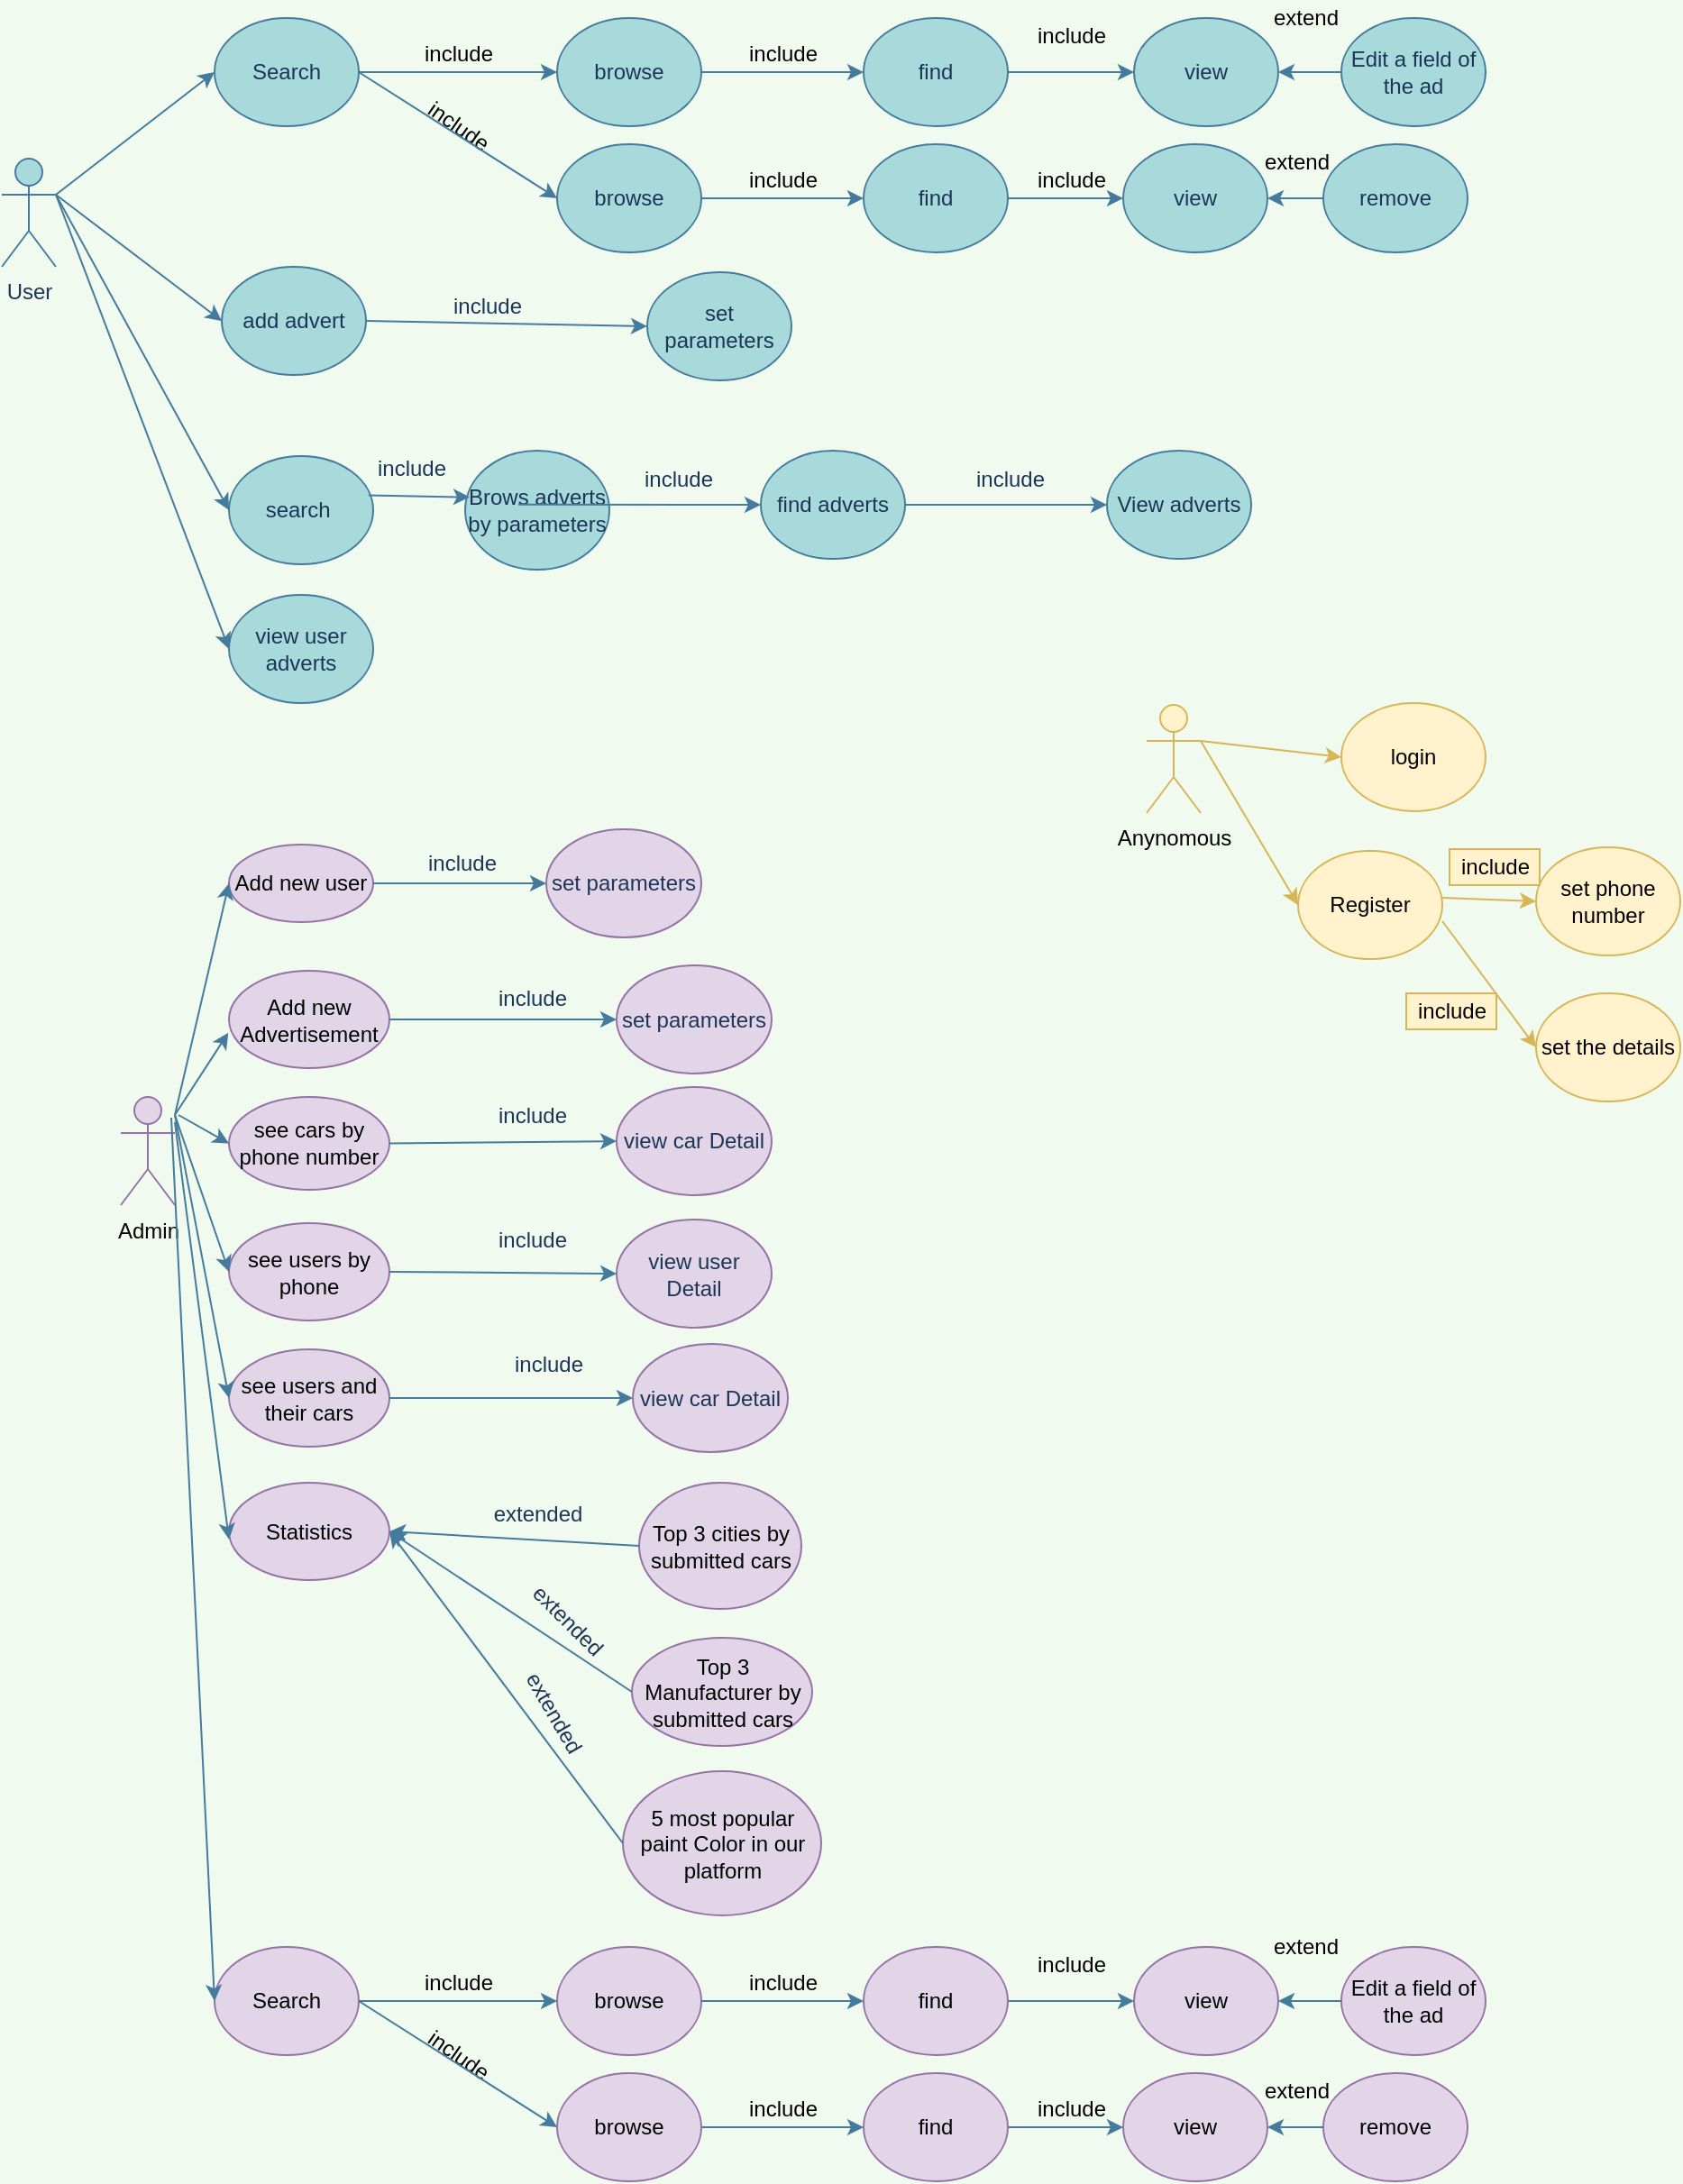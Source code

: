 <mxfile version="14.8.2" type="github">
  <diagram id="tswVuwicUbU1k4SYGEqR" name="Page-1">
    <mxGraphModel dx="1221" dy="522" grid="1" gridSize="10" guides="1" tooltips="1" connect="1" arrows="1" fold="1" page="1" pageScale="1" pageWidth="850" pageHeight="1100" background="#F1FAEE" math="0" shadow="0">
      <root>
        <mxCell id="0" />
        <mxCell id="1" parent="0" />
        <mxCell id="bs741uLaWHL2bu_HKlmw-3" value="User" style="shape=umlActor;verticalLabelPosition=bottom;verticalAlign=top;html=1;outlineConnect=0;fillColor=#A8DADC;strokeColor=#457B9D;fontColor=#1D3557;" parent="1" vertex="1">
          <mxGeometry x="102" y="88" width="30" height="60" as="geometry" />
        </mxCell>
        <mxCell id="bs741uLaWHL2bu_HKlmw-4" value="Admin" style="shape=umlActor;verticalLabelPosition=bottom;verticalAlign=top;html=1;outlineConnect=0;fillColor=#e1d5e7;strokeColor=#9673a6;" parent="1" vertex="1">
          <mxGeometry x="168" y="608.5" width="30" height="60" as="geometry" />
        </mxCell>
        <mxCell id="bs741uLaWHL2bu_HKlmw-12" value="Add new user" style="ellipse;whiteSpace=wrap;html=1;fillColor=#e1d5e7;strokeColor=#9673a6;" parent="1" vertex="1">
          <mxGeometry x="228" y="468.5" width="80" height="43" as="geometry" />
        </mxCell>
        <mxCell id="bs741uLaWHL2bu_HKlmw-13" value="Add new Advertisement" style="ellipse;whiteSpace=wrap;html=1;fillColor=#e1d5e7;strokeColor=#9673a6;" parent="1" vertex="1">
          <mxGeometry x="228" y="538.5" width="89" height="54" as="geometry" />
        </mxCell>
        <mxCell id="bs741uLaWHL2bu_HKlmw-14" value="see cars by phone number" style="ellipse;whiteSpace=wrap;html=1;fillColor=#e1d5e7;strokeColor=#9673a6;" parent="1" vertex="1">
          <mxGeometry x="228" y="608.5" width="89" height="51.5" as="geometry" />
        </mxCell>
        <mxCell id="bs741uLaWHL2bu_HKlmw-15" value="see users by phone" style="ellipse;whiteSpace=wrap;html=1;fillColor=#e1d5e7;strokeColor=#9673a6;" parent="1" vertex="1">
          <mxGeometry x="228" y="678.5" width="89" height="54" as="geometry" />
        </mxCell>
        <mxCell id="bs741uLaWHL2bu_HKlmw-16" value="see users and their cars" style="ellipse;whiteSpace=wrap;html=1;fillColor=#e1d5e7;strokeColor=#9673a6;" parent="1" vertex="1">
          <mxGeometry x="228" y="748.5" width="89" height="54" as="geometry" />
        </mxCell>
        <mxCell id="bs741uLaWHL2bu_HKlmw-18" value="Register" style="ellipse;whiteSpace=wrap;html=1;fillColor=#fff2cc;strokeColor=#d6b656;" parent="1" vertex="1">
          <mxGeometry x="821" y="472" width="80" height="60" as="geometry" />
        </mxCell>
        <mxCell id="bs741uLaWHL2bu_HKlmw-20" value="add advert" style="ellipse;whiteSpace=wrap;html=1;fillColor=#A8DADC;strokeColor=#457B9D;fontColor=#1D3557;" parent="1" vertex="1">
          <mxGeometry x="224" y="148" width="80" height="60" as="geometry" />
        </mxCell>
        <mxCell id="bs741uLaWHL2bu_HKlmw-21" value="search&amp;nbsp;" style="ellipse;whiteSpace=wrap;html=1;fillColor=#A8DADC;strokeColor=#457B9D;fontColor=#1D3557;" parent="1" vertex="1">
          <mxGeometry x="228" y="253" width="80" height="60" as="geometry" />
        </mxCell>
        <mxCell id="bs741uLaWHL2bu_HKlmw-25" value="" style="endArrow=classic;html=1;entryX=0;entryY=0.5;entryDx=0;entryDy=0;exitX=1;exitY=0.333;exitDx=0;exitDy=0;labelBackgroundColor=#F1FAEE;strokeColor=#457B9D;fontColor=#1D3557;exitPerimeter=0;" parent="1" source="bs741uLaWHL2bu_HKlmw-3" target="Sk61M5sw2czVdU3ApHa5-73" edge="1">
          <mxGeometry width="50" height="50" relative="1" as="geometry">
            <mxPoint x="186" y="110" as="sourcePoint" />
            <mxPoint x="215" y="50" as="targetPoint" />
          </mxGeometry>
        </mxCell>
        <mxCell id="bs741uLaWHL2bu_HKlmw-29" value="" style="endArrow=classic;html=1;entryX=0;entryY=0.5;entryDx=0;entryDy=0;exitX=1;exitY=0.333;exitDx=0;exitDy=0;labelBackgroundColor=#F1FAEE;strokeColor=#457B9D;fontColor=#1D3557;exitPerimeter=0;" parent="1" source="bs741uLaWHL2bu_HKlmw-3" target="bs741uLaWHL2bu_HKlmw-20" edge="1">
          <mxGeometry width="50" height="50" relative="1" as="geometry">
            <mxPoint x="186" y="110" as="sourcePoint" />
            <mxPoint x="286.72" y="80" as="targetPoint" />
          </mxGeometry>
        </mxCell>
        <mxCell id="bs741uLaWHL2bu_HKlmw-30" value="" style="endArrow=classic;html=1;exitX=1;exitY=0.333;exitDx=0;exitDy=0;entryX=0;entryY=0.5;entryDx=0;entryDy=0;labelBackgroundColor=#F1FAEE;strokeColor=#457B9D;fontColor=#1D3557;exitPerimeter=0;" parent="1" source="bs741uLaWHL2bu_HKlmw-3" target="bs741uLaWHL2bu_HKlmw-21" edge="1">
          <mxGeometry width="50" height="50" relative="1" as="geometry">
            <mxPoint x="186" y="110" as="sourcePoint" />
            <mxPoint x="251.0" y="170.5" as="targetPoint" />
          </mxGeometry>
        </mxCell>
        <mxCell id="bs741uLaWHL2bu_HKlmw-36" value="" style="endArrow=classic;html=1;labelBackgroundColor=#F1FAEE;strokeColor=#d6b656;fontColor=#1D3557;entryX=0;entryY=0.5;entryDx=0;entryDy=0;exitX=1;exitY=0.333;exitDx=0;exitDy=0;exitPerimeter=0;fillColor=#fff2cc;" parent="1" target="DUVo78RTMQmbti6cE1o_-12" edge="1" source="DUVo78RTMQmbti6cE1o_-9">
          <mxGeometry width="50" height="50" relative="1" as="geometry">
            <mxPoint x="785" y="420" as="sourcePoint" />
            <mxPoint x="825" y="422" as="targetPoint" />
          </mxGeometry>
        </mxCell>
        <mxCell id="bs741uLaWHL2bu_HKlmw-37" value="view" style="ellipse;whiteSpace=wrap;html=1;fillColor=#A8DADC;strokeColor=#457B9D;fontColor=#1D3557;" parent="1" vertex="1">
          <mxGeometry x="730" y="10" width="80" height="60" as="geometry" />
        </mxCell>
        <mxCell id="bs741uLaWHL2bu_HKlmw-39" value="" style="endArrow=classic;html=1;exitX=1;exitY=0.5;exitDx=0;exitDy=0;labelBackgroundColor=#F1FAEE;strokeColor=#457B9D;fontColor=#1D3557;entryX=0;entryY=0.5;entryDx=0;entryDy=0;" parent="1" source="Sk61M5sw2czVdU3ApHa5-71" target="bs741uLaWHL2bu_HKlmw-37" edge="1">
          <mxGeometry width="50" height="50" relative="1" as="geometry">
            <mxPoint x="380" y="45" as="sourcePoint" />
            <mxPoint x="540" y="40" as="targetPoint" />
          </mxGeometry>
        </mxCell>
        <mxCell id="bs741uLaWHL2bu_HKlmw-41" value="include" style="text;html=1;align=center;verticalAlign=middle;resizable=0;points=[];autosize=1;rotation=0;" parent="1" vertex="1">
          <mxGeometry x="670" y="10" width="50" height="20" as="geometry" />
        </mxCell>
        <mxCell id="bs741uLaWHL2bu_HKlmw-51" value="set parameters" style="ellipse;whiteSpace=wrap;html=1;fillColor=#A8DADC;strokeColor=#457B9D;fontColor=#1D3557;" parent="1" vertex="1">
          <mxGeometry x="460" y="151" width="80" height="60" as="geometry" />
        </mxCell>
        <mxCell id="bs741uLaWHL2bu_HKlmw-55" value="" style="endArrow=classic;html=1;entryX=0;entryY=0.5;entryDx=0;entryDy=0;exitX=1;exitY=0.5;exitDx=0;exitDy=0;labelBackgroundColor=#F1FAEE;strokeColor=#457B9D;fontColor=#1D3557;" parent="1" source="bs741uLaWHL2bu_HKlmw-20" target="bs741uLaWHL2bu_HKlmw-51" edge="1">
          <mxGeometry width="50" height="50" relative="1" as="geometry">
            <mxPoint x="389" y="180" as="sourcePoint" />
            <mxPoint x="488" y="248" as="targetPoint" />
          </mxGeometry>
        </mxCell>
        <mxCell id="bs741uLaWHL2bu_HKlmw-56" value="include" style="text;html=1;align=center;verticalAlign=middle;resizable=0;points=[];autosize=1;strokeColor=none;rotation=0;fontColor=#1D3557;" parent="1" vertex="1">
          <mxGeometry x="304" y="250" width="50" height="20" as="geometry" />
        </mxCell>
        <mxCell id="Sk61M5sw2czVdU3ApHa5-1" value="Brows adverts by parameters" style="ellipse;whiteSpace=wrap;html=1;fillColor=#A8DADC;strokeColor=#457B9D;fontColor=#1D3557;" parent="1" vertex="1">
          <mxGeometry x="359" y="250" width="80" height="66" as="geometry" />
        </mxCell>
        <mxCell id="Sk61M5sw2czVdU3ApHa5-3" value="find adverts" style="ellipse;whiteSpace=wrap;html=1;fillColor=#A8DADC;strokeColor=#457B9D;fontColor=#1D3557;" parent="1" vertex="1">
          <mxGeometry x="523" y="250" width="80" height="60" as="geometry" />
        </mxCell>
        <mxCell id="Sk61M5sw2czVdU3ApHa5-5" value="" style="endArrow=classic;html=1;exitX=1;exitY=0.5;exitDx=0;exitDy=0;labelBackgroundColor=#F1FAEE;strokeColor=#457B9D;fontColor=#1D3557;entryX=0;entryY=0.5;entryDx=0;entryDy=0;" parent="1" edge="1" target="Sk61M5sw2czVdU3ApHa5-3">
          <mxGeometry width="50" height="50" relative="1" as="geometry">
            <mxPoint x="388.5" y="279.86" as="sourcePoint" />
            <mxPoint x="428.5" y="280" as="targetPoint" />
          </mxGeometry>
        </mxCell>
        <mxCell id="Sk61M5sw2czVdU3ApHa5-6" value="include" style="text;html=1;align=center;verticalAlign=middle;resizable=0;points=[];autosize=1;strokeColor=none;rotation=0;fontColor=#1D3557;" parent="1" vertex="1">
          <mxGeometry x="452" y="256" width="50" height="20" as="geometry" />
        </mxCell>
        <mxCell id="Sk61M5sw2czVdU3ApHa5-7" value="include" style="text;html=1;align=center;verticalAlign=middle;resizable=0;points=[];autosize=1;strokeColor=none;rotation=0;fontColor=#1D3557;" parent="1" vertex="1">
          <mxGeometry x="346" y="160" width="50" height="20" as="geometry" />
        </mxCell>
        <mxCell id="Sk61M5sw2czVdU3ApHa5-8" value="" style="endArrow=classic;html=1;exitX=0.968;exitY=0.363;exitDx=0;exitDy=0;labelBackgroundColor=#F1FAEE;strokeColor=#457B9D;fontColor=#1D3557;entryX=0.031;entryY=0.391;entryDx=0;entryDy=0;entryPerimeter=0;exitPerimeter=0;" parent="1" target="Sk61M5sw2czVdU3ApHa5-1" edge="1" source="bs741uLaWHL2bu_HKlmw-21">
          <mxGeometry width="50" height="50" relative="1" as="geometry">
            <mxPoint x="259" y="300" as="sourcePoint" />
            <mxPoint x="330" y="304" as="targetPoint" />
          </mxGeometry>
        </mxCell>
        <mxCell id="Sk61M5sw2czVdU3ApHa5-9" value="View adverts" style="ellipse;whiteSpace=wrap;html=1;fillColor=#A8DADC;strokeColor=#457B9D;fontColor=#1D3557;" parent="1" vertex="1">
          <mxGeometry x="715" y="250" width="80" height="60" as="geometry" />
        </mxCell>
        <mxCell id="Sk61M5sw2czVdU3ApHa5-10" value="" style="endArrow=classic;html=1;exitX=1;exitY=0.5;exitDx=0;exitDy=0;labelBackgroundColor=#F1FAEE;strokeColor=#457B9D;fontColor=#1D3557;entryX=0;entryY=0.5;entryDx=0;entryDy=0;" parent="1" source="Sk61M5sw2czVdU3ApHa5-3" target="Sk61M5sw2czVdU3ApHa5-9" edge="1">
          <mxGeometry width="50" height="50" relative="1" as="geometry">
            <mxPoint x="448.5" y="325.76" as="sourcePoint" />
            <mxPoint x="468.5" y="356" as="targetPoint" />
          </mxGeometry>
        </mxCell>
        <mxCell id="Sk61M5sw2czVdU3ApHa5-12" value="set&amp;nbsp;phone number" style="ellipse;whiteSpace=wrap;html=1;fillColor=#fff2cc;strokeColor=#d6b656;" parent="1" vertex="1">
          <mxGeometry x="953" y="470" width="80" height="60" as="geometry" />
        </mxCell>
        <mxCell id="Sk61M5sw2czVdU3ApHa5-14" value="" style="endArrow=classic;html=1;labelBackgroundColor=#F1FAEE;strokeColor=#d6b656;fontColor=#1D3557;exitX=1;exitY=0.5;exitDx=0;exitDy=0;entryX=0;entryY=0.5;entryDx=0;entryDy=0;fillColor=#fff2cc;" parent="1" target="Sk61M5sw2czVdU3ApHa5-12" edge="1">
          <mxGeometry width="50" height="50" relative="1" as="geometry">
            <mxPoint x="901" y="498" as="sourcePoint" />
            <mxPoint x="953" y="507" as="targetPoint" />
          </mxGeometry>
        </mxCell>
        <mxCell id="Sk61M5sw2czVdU3ApHa5-15" value="include" style="text;html=1;align=center;verticalAlign=middle;resizable=0;points=[];autosize=1;strokeColor=#d6b656;rotation=0;fillColor=#fff2cc;" parent="1" vertex="1">
          <mxGeometry x="905" y="471" width="50" height="20" as="geometry" />
        </mxCell>
        <mxCell id="Sk61M5sw2czVdU3ApHa5-16" value="set the details" style="ellipse;whiteSpace=wrap;html=1;fillColor=#fff2cc;strokeColor=#d6b656;" parent="1" vertex="1">
          <mxGeometry x="953" y="551" width="80" height="60" as="geometry" />
        </mxCell>
        <mxCell id="Sk61M5sw2czVdU3ApHa5-20" value="include" style="text;html=1;align=center;verticalAlign=middle;resizable=0;points=[];autosize=1;strokeColor=#d6b656;rotation=0;fillColor=#fff2cc;" parent="1" vertex="1">
          <mxGeometry x="881" y="551" width="50" height="20" as="geometry" />
        </mxCell>
        <mxCell id="Sk61M5sw2czVdU3ApHa5-21" value="" style="endArrow=classic;html=1;entryX=0;entryY=0.5;entryDx=0;entryDy=0;labelBackgroundColor=#F1FAEE;strokeColor=#d6b656;fontColor=#1D3557;fillColor=#fff2cc;" parent="1" target="Sk61M5sw2czVdU3ApHa5-16" edge="1">
          <mxGeometry width="50" height="50" relative="1" as="geometry">
            <mxPoint x="901" y="511" as="sourcePoint" />
            <mxPoint x="920.553" y="679.91" as="targetPoint" />
          </mxGeometry>
        </mxCell>
        <mxCell id="Sk61M5sw2czVdU3ApHa5-38" value="" style="endArrow=classic;html=1;entryX=0;entryY=0.5;entryDx=0;entryDy=0;labelBackgroundColor=#F1FAEE;strokeColor=#457B9D;fontColor=#1D3557;" parent="1" target="bs741uLaWHL2bu_HKlmw-12" edge="1">
          <mxGeometry width="50" height="50" relative="1" as="geometry">
            <mxPoint x="198" y="618.5" as="sourcePoint" />
            <mxPoint x="250" y="688.5" as="targetPoint" />
          </mxGeometry>
        </mxCell>
        <mxCell id="Sk61M5sw2czVdU3ApHa5-39" value="" style="endArrow=classic;html=1;entryX=-0.004;entryY=0.636;entryDx=0;entryDy=0;labelBackgroundColor=#F1FAEE;strokeColor=#457B9D;fontColor=#1D3557;entryPerimeter=0;" parent="1" target="bs741uLaWHL2bu_HKlmw-13" edge="1">
          <mxGeometry width="50" height="50" relative="1" as="geometry">
            <mxPoint x="198" y="618.5" as="sourcePoint" />
            <mxPoint x="228" y="518.5" as="targetPoint" />
          </mxGeometry>
        </mxCell>
        <mxCell id="Sk61M5sw2czVdU3ApHa5-40" value="" style="endArrow=classic;html=1;entryX=0;entryY=0.5;entryDx=0;entryDy=0;labelBackgroundColor=#F1FAEE;strokeColor=#457B9D;fontColor=#1D3557;" parent="1" target="bs741uLaWHL2bu_HKlmw-14" edge="1">
          <mxGeometry width="50" height="50" relative="1" as="geometry">
            <mxPoint x="200" y="618.5" as="sourcePoint" />
            <mxPoint x="228.0" y="594.5" as="targetPoint" />
          </mxGeometry>
        </mxCell>
        <mxCell id="Sk61M5sw2czVdU3ApHa5-41" value="" style="endArrow=classic;html=1;entryX=0;entryY=0.5;entryDx=0;entryDy=0;labelBackgroundColor=#F1FAEE;strokeColor=#457B9D;fontColor=#1D3557;" parent="1" target="bs741uLaWHL2bu_HKlmw-15" edge="1">
          <mxGeometry width="50" height="50" relative="1" as="geometry">
            <mxPoint x="198" y="618.5" as="sourcePoint" />
            <mxPoint x="226" y="658.5" as="targetPoint" />
          </mxGeometry>
        </mxCell>
        <mxCell id="Sk61M5sw2czVdU3ApHa5-42" value="" style="endArrow=classic;html=1;entryX=0;entryY=0.5;entryDx=0;entryDy=0;labelBackgroundColor=#F1FAEE;strokeColor=#457B9D;fontColor=#1D3557;" parent="1" target="bs741uLaWHL2bu_HKlmw-16" edge="1">
          <mxGeometry width="50" height="50" relative="1" as="geometry">
            <mxPoint x="198" y="618.5" as="sourcePoint" />
            <mxPoint x="228" y="739.5" as="targetPoint" />
          </mxGeometry>
        </mxCell>
        <mxCell id="Sk61M5sw2czVdU3ApHa5-51" value="&lt;span style=&quot;color: rgb(29 , 53 , 87)&quot;&gt;set parameters&lt;/span&gt;" style="ellipse;whiteSpace=wrap;html=1;fillColor=#e1d5e7;strokeColor=#9673a6;" parent="1" vertex="1">
          <mxGeometry x="404" y="460" width="86" height="60" as="geometry" />
        </mxCell>
        <mxCell id="Sk61M5sw2czVdU3ApHa5-52" value="" style="endArrow=classic;html=1;labelBackgroundColor=#F1FAEE;strokeColor=#457B9D;fontColor=#1D3557;exitX=1;exitY=0.5;exitDx=0;exitDy=0;entryX=0;entryY=0.5;entryDx=0;entryDy=0;" parent="1" source="bs741uLaWHL2bu_HKlmw-12" target="Sk61M5sw2czVdU3ApHa5-51" edge="1">
          <mxGeometry width="50" height="50" relative="1" as="geometry">
            <mxPoint x="462" y="608.5" as="sourcePoint" />
            <mxPoint x="345" y="552.5" as="targetPoint" />
          </mxGeometry>
        </mxCell>
        <mxCell id="Sk61M5sw2czVdU3ApHa5-53" value="include" style="text;html=1;align=center;verticalAlign=middle;resizable=0;points=[];autosize=1;strokeColor=none;rotation=0;fontColor=#1D3557;" parent="1" vertex="1">
          <mxGeometry x="332" y="468.5" width="50" height="20" as="geometry" />
        </mxCell>
        <mxCell id="Sk61M5sw2czVdU3ApHa5-54" value="Statistics" style="ellipse;whiteSpace=wrap;html=1;fillColor=#e1d5e7;strokeColor=#9673a6;" parent="1" vertex="1">
          <mxGeometry x="228" y="822.5" width="89" height="54" as="geometry" />
        </mxCell>
        <mxCell id="Sk61M5sw2czVdU3ApHa5-55" value="" style="endArrow=classic;html=1;entryX=0;entryY=0.5;entryDx=0;entryDy=0;labelBackgroundColor=#F1FAEE;strokeColor=#457B9D;fontColor=#1D3557;" parent="1" edge="1">
          <mxGeometry width="50" height="50" relative="1" as="geometry">
            <mxPoint x="198" y="622.5" as="sourcePoint" />
            <mxPoint x="228.0" y="854" as="targetPoint" />
          </mxGeometry>
        </mxCell>
        <mxCell id="Sk61M5sw2czVdU3ApHa5-56" value="Top 3 cities by submitted cars" style="ellipse;whiteSpace=wrap;html=1;fillColor=#e1d5e7;strokeColor=#9673a6;" parent="1" vertex="1">
          <mxGeometry x="455.5" y="822.5" width="90" height="70" as="geometry" />
        </mxCell>
        <mxCell id="Sk61M5sw2czVdU3ApHa5-57" value="Top 3 Manufacturer by submitted cars" style="ellipse;whiteSpace=wrap;html=1;fillColor=#e1d5e7;strokeColor=#9673a6;" parent="1" vertex="1">
          <mxGeometry x="451.5" y="908.5" width="100" height="60" as="geometry" />
        </mxCell>
        <mxCell id="Sk61M5sw2czVdU3ApHa5-58" value="5 most popular paint Color in our platform" style="ellipse;whiteSpace=wrap;html=1;fillColor=#e1d5e7;strokeColor=#9673a6;" parent="1" vertex="1">
          <mxGeometry x="446.5" y="982.5" width="110" height="80" as="geometry" />
        </mxCell>
        <mxCell id="Sk61M5sw2czVdU3ApHa5-60" value="" style="endArrow=classic;html=1;fontColor=#1D3557;strokeColor=#457B9D;fillColor=#A8DADC;exitX=0;exitY=0.5;exitDx=0;exitDy=0;entryX=1;entryY=0.5;entryDx=0;entryDy=0;" parent="1" source="Sk61M5sw2czVdU3ApHa5-56" target="Sk61M5sw2czVdU3ApHa5-54" edge="1">
          <mxGeometry width="50" height="50" relative="1" as="geometry">
            <mxPoint x="369" y="762.5" as="sourcePoint" />
            <mxPoint x="419" y="712.5" as="targetPoint" />
          </mxGeometry>
        </mxCell>
        <mxCell id="Sk61M5sw2czVdU3ApHa5-61" value="" style="endArrow=classic;html=1;fontColor=#1D3557;strokeColor=#457B9D;fillColor=#A8DADC;exitX=0;exitY=0.5;exitDx=0;exitDy=0;entryX=1;entryY=0.5;entryDx=0;entryDy=0;" parent="1" source="Sk61M5sw2czVdU3ApHa5-57" target="Sk61M5sw2czVdU3ApHa5-54" edge="1">
          <mxGeometry width="50" height="50" relative="1" as="geometry">
            <mxPoint x="422" y="872.5" as="sourcePoint" />
            <mxPoint x="292.0" y="954.5" as="targetPoint" />
          </mxGeometry>
        </mxCell>
        <mxCell id="Sk61M5sw2czVdU3ApHa5-62" value="" style="endArrow=classic;html=1;fontColor=#1D3557;strokeColor=#457B9D;fillColor=#A8DADC;exitX=0;exitY=0.5;exitDx=0;exitDy=0;entryX=1;entryY=0.5;entryDx=0;entryDy=0;" parent="1" source="Sk61M5sw2czVdU3ApHa5-58" target="Sk61M5sw2czVdU3ApHa5-54" edge="1">
          <mxGeometry width="50" height="50" relative="1" as="geometry">
            <mxPoint x="417" y="942.5" as="sourcePoint" />
            <mxPoint x="291.0" y="943.5" as="targetPoint" />
          </mxGeometry>
        </mxCell>
        <mxCell id="Sk61M5sw2czVdU3ApHa5-63" value="extended" style="text;html=1;align=center;verticalAlign=middle;resizable=0;points=[];autosize=1;strokeColor=none;rotation=0;fontColor=#1D3557;" parent="1" vertex="1">
          <mxGeometry x="364" y="830" width="70" height="20" as="geometry" />
        </mxCell>
        <mxCell id="Sk61M5sw2czVdU3ApHa5-64" value="extended" style="text;html=1;align=center;verticalAlign=middle;resizable=0;points=[];autosize=1;strokeColor=none;rotation=45;fontColor=#1D3557;" parent="1" vertex="1">
          <mxGeometry x="381" y="888.5" width="70" height="20" as="geometry" />
        </mxCell>
        <mxCell id="Sk61M5sw2czVdU3ApHa5-65" value="extended" style="text;html=1;align=center;verticalAlign=middle;resizable=0;points=[];autosize=1;strokeColor=none;rotation=60;fontColor=#1D3557;" parent="1" vertex="1">
          <mxGeometry x="373" y="940" width="70" height="20" as="geometry" />
        </mxCell>
        <mxCell id="Sk61M5sw2czVdU3ApHa5-71" value="find" style="ellipse;whiteSpace=wrap;html=1;fillColor=#A8DADC;strokeColor=#457B9D;fontColor=#1D3557;" parent="1" vertex="1">
          <mxGeometry x="580" y="10" width="80" height="60" as="geometry" />
        </mxCell>
        <mxCell id="Sk61M5sw2czVdU3ApHa5-72" value="browse" style="ellipse;whiteSpace=wrap;html=1;fillColor=#A8DADC;strokeColor=#457B9D;fontColor=#1D3557;" parent="1" vertex="1">
          <mxGeometry x="410" y="10" width="80" height="60" as="geometry" />
        </mxCell>
        <mxCell id="Sk61M5sw2czVdU3ApHa5-73" value="Search" style="ellipse;whiteSpace=wrap;html=1;fillColor=#A8DADC;strokeColor=#457B9D;fontColor=#1D3557;" parent="1" vertex="1">
          <mxGeometry x="220" y="10" width="80" height="60" as="geometry" />
        </mxCell>
        <mxCell id="Sk61M5sw2czVdU3ApHa5-75" value="" style="endArrow=classic;html=1;entryX=0;entryY=0.5;entryDx=0;entryDy=0;labelBackgroundColor=#F1FAEE;strokeColor=#457B9D;fontColor=#1D3557;" parent="1" target="Sk61M5sw2czVdU3ApHa5-72" edge="1">
          <mxGeometry width="50" height="50" relative="1" as="geometry">
            <mxPoint x="300" y="40" as="sourcePoint" />
            <mxPoint x="345" y="-40" as="targetPoint" />
          </mxGeometry>
        </mxCell>
        <mxCell id="Sk61M5sw2czVdU3ApHa5-76" value="" style="endArrow=classic;html=1;exitX=1;exitY=0.5;exitDx=0;exitDy=0;labelBackgroundColor=#F1FAEE;strokeColor=#457B9D;fontColor=#1D3557;entryX=0;entryY=0.5;entryDx=0;entryDy=0;" parent="1" source="Sk61M5sw2czVdU3ApHa5-72" target="Sk61M5sw2czVdU3ApHa5-71" edge="1">
          <mxGeometry width="50" height="50" relative="1" as="geometry">
            <mxPoint x="566" y="49.17" as="sourcePoint" />
            <mxPoint x="496" y="49.17" as="targetPoint" />
          </mxGeometry>
        </mxCell>
        <mxCell id="Sk61M5sw2czVdU3ApHa5-77" value="include" style="text;html=1;align=center;verticalAlign=middle;resizable=0;points=[];autosize=1;rotation=0;" parent="1" vertex="1">
          <mxGeometry x="510" y="20" width="50" height="20" as="geometry" />
        </mxCell>
        <mxCell id="Sk61M5sw2czVdU3ApHa5-78" value="include" style="text;html=1;align=center;verticalAlign=middle;resizable=0;points=[];autosize=1;rotation=0;" parent="1" vertex="1">
          <mxGeometry x="330" y="20" width="50" height="20" as="geometry" />
        </mxCell>
        <mxCell id="Sk61M5sw2czVdU3ApHa5-79" value="include" style="text;html=1;align=center;verticalAlign=middle;resizable=0;points=[];autosize=1;rotation=35;" parent="1" vertex="1">
          <mxGeometry x="330" y="60" width="50" height="20" as="geometry" />
        </mxCell>
        <mxCell id="Sk61M5sw2czVdU3ApHa5-81" value="view" style="ellipse;whiteSpace=wrap;html=1;fillColor=#A8DADC;strokeColor=#457B9D;fontColor=#1D3557;" parent="1" vertex="1">
          <mxGeometry x="724" y="80" width="80" height="60" as="geometry" />
        </mxCell>
        <mxCell id="Sk61M5sw2czVdU3ApHa5-82" value="" style="endArrow=classic;html=1;labelBackgroundColor=#F1FAEE;strokeColor=#457B9D;fontColor=#1D3557;entryX=0;entryY=0.5;entryDx=0;entryDy=0;exitX=1;exitY=0.5;exitDx=0;exitDy=0;" parent="1" source="Sk61M5sw2czVdU3ApHa5-83" target="Sk61M5sw2czVdU3ApHa5-81" edge="1">
          <mxGeometry width="50" height="50" relative="1" as="geometry">
            <mxPoint x="690" y="160" as="sourcePoint" />
            <mxPoint x="452" y="110" as="targetPoint" />
          </mxGeometry>
        </mxCell>
        <mxCell id="Sk61M5sw2czVdU3ApHa5-83" value="find" style="ellipse;whiteSpace=wrap;html=1;fillColor=#A8DADC;strokeColor=#457B9D;fontColor=#1D3557;" parent="1" vertex="1">
          <mxGeometry x="580" y="80" width="80" height="60" as="geometry" />
        </mxCell>
        <mxCell id="Sk61M5sw2czVdU3ApHa5-84" value="" style="endArrow=classic;html=1;labelBackgroundColor=#F1FAEE;strokeColor=#457B9D;fontColor=#1D3557;entryX=0;entryY=0.5;entryDx=0;entryDy=0;exitX=1;exitY=0.5;exitDx=0;exitDy=0;" parent="1" source="Sk61M5sw2czVdU3ApHa5-85" target="Sk61M5sw2czVdU3ApHa5-83" edge="1">
          <mxGeometry width="50" height="50" relative="1" as="geometry">
            <mxPoint x="570" y="140" as="sourcePoint" />
            <mxPoint x="408" y="119.17" as="targetPoint" />
          </mxGeometry>
        </mxCell>
        <mxCell id="Sk61M5sw2czVdU3ApHa5-85" value="browse" style="ellipse;whiteSpace=wrap;html=1;fillColor=#A8DADC;strokeColor=#457B9D;fontColor=#1D3557;" parent="1" vertex="1">
          <mxGeometry x="410" y="80" width="80" height="60" as="geometry" />
        </mxCell>
        <mxCell id="Sk61M5sw2czVdU3ApHa5-86" value="" style="endArrow=classic;html=1;labelBackgroundColor=#F1FAEE;strokeColor=#457B9D;fontColor=#1D3557;entryX=0;entryY=0.5;entryDx=0;entryDy=0;exitX=1;exitY=0.5;exitDx=0;exitDy=0;" parent="1" source="Sk61M5sw2czVdU3ApHa5-73" target="Sk61M5sw2czVdU3ApHa5-85" edge="1">
          <mxGeometry width="50" height="50" relative="1" as="geometry">
            <mxPoint x="280" y="90" as="sourcePoint" />
            <mxPoint x="275" y="100" as="targetPoint" />
          </mxGeometry>
        </mxCell>
        <mxCell id="Sk61M5sw2czVdU3ApHa5-87" value="include" style="text;html=1;align=center;verticalAlign=middle;resizable=0;points=[];autosize=1;rotation=0;" parent="1" vertex="1">
          <mxGeometry x="510" y="90" width="50" height="20" as="geometry" />
        </mxCell>
        <mxCell id="Sk61M5sw2czVdU3ApHa5-88" value="include" style="text;html=1;align=center;verticalAlign=middle;resizable=0;points=[];autosize=1;rotation=0;" parent="1" vertex="1">
          <mxGeometry x="670" y="90" width="50" height="20" as="geometry" />
        </mxCell>
        <mxCell id="DUVo78RTMQmbti6cE1o_-1" value="Edit a field of the ad" style="ellipse;whiteSpace=wrap;html=1;fillColor=#A8DADC;strokeColor=#457B9D;fontColor=#1D3557;" vertex="1" parent="1">
          <mxGeometry x="845" y="10" width="80" height="60" as="geometry" />
        </mxCell>
        <mxCell id="DUVo78RTMQmbti6cE1o_-3" value="" style="endArrow=classic;html=1;exitX=0;exitY=0.5;exitDx=0;exitDy=0;labelBackgroundColor=#F1FAEE;strokeColor=#457B9D;fontColor=#1D3557;entryX=1;entryY=0.5;entryDx=0;entryDy=0;" edge="1" parent="1" source="DUVo78RTMQmbti6cE1o_-1" target="bs741uLaWHL2bu_HKlmw-37">
          <mxGeometry width="50" height="50" relative="1" as="geometry">
            <mxPoint x="850" y="79.17" as="sourcePoint" />
            <mxPoint x="780" y="79.17" as="targetPoint" />
          </mxGeometry>
        </mxCell>
        <mxCell id="DUVo78RTMQmbti6cE1o_-4" value="extend" style="text;html=1;align=center;verticalAlign=middle;resizable=0;points=[];autosize=1;rotation=0;" vertex="1" parent="1">
          <mxGeometry x="800" width="50" height="20" as="geometry" />
        </mxCell>
        <mxCell id="DUVo78RTMQmbti6cE1o_-5" value="remove" style="ellipse;whiteSpace=wrap;html=1;fillColor=#A8DADC;strokeColor=#457B9D;fontColor=#1D3557;" vertex="1" parent="1">
          <mxGeometry x="835" y="80" width="80" height="60" as="geometry" />
        </mxCell>
        <mxCell id="DUVo78RTMQmbti6cE1o_-6" value="" style="endArrow=classic;html=1;exitX=0;exitY=0.5;exitDx=0;exitDy=0;labelBackgroundColor=#F1FAEE;strokeColor=#457B9D;fontColor=#1D3557;entryX=1;entryY=0.5;entryDx=0;entryDy=0;" edge="1" parent="1" source="DUVo78RTMQmbti6cE1o_-5" target="Sk61M5sw2czVdU3ApHa5-81">
          <mxGeometry width="50" height="50" relative="1" as="geometry">
            <mxPoint x="835" y="137.58" as="sourcePoint" />
            <mxPoint x="800" y="137.58" as="targetPoint" />
          </mxGeometry>
        </mxCell>
        <mxCell id="DUVo78RTMQmbti6cE1o_-7" value="extend" style="text;html=1;align=center;verticalAlign=middle;resizable=0;points=[];autosize=1;rotation=0;" vertex="1" parent="1">
          <mxGeometry x="795" y="80" width="50" height="20" as="geometry" />
        </mxCell>
        <mxCell id="DUVo78RTMQmbti6cE1o_-8" value="include" style="text;html=1;align=center;verticalAlign=middle;resizable=0;points=[];autosize=1;strokeColor=none;rotation=0;fontColor=#1D3557;" vertex="1" parent="1">
          <mxGeometry x="636" y="256" width="50" height="20" as="geometry" />
        </mxCell>
        <mxCell id="DUVo78RTMQmbti6cE1o_-9" value="Anynomous" style="shape=umlActor;verticalLabelPosition=bottom;verticalAlign=top;html=1;outlineConnect=0;fillColor=#fff2cc;strokeColor=#d6b656;" vertex="1" parent="1">
          <mxGeometry x="737" y="391" width="30" height="60" as="geometry" />
        </mxCell>
        <mxCell id="DUVo78RTMQmbti6cE1o_-12" value="login" style="ellipse;whiteSpace=wrap;html=1;fillColor=#fff2cc;strokeColor=#d6b656;" vertex="1" parent="1">
          <mxGeometry x="845" y="390" width="80" height="60" as="geometry" />
        </mxCell>
        <mxCell id="DUVo78RTMQmbti6cE1o_-13" value="" style="endArrow=classic;html=1;labelBackgroundColor=#F1FAEE;strokeColor=#d6b656;fontColor=#1D3557;entryX=0;entryY=0.5;entryDx=0;entryDy=0;exitX=1;exitY=0.333;exitDx=0;exitDy=0;exitPerimeter=0;fillColor=#fff2cc;" edge="1" parent="1" source="DUVo78RTMQmbti6cE1o_-9" target="bs741uLaWHL2bu_HKlmw-18">
          <mxGeometry width="50" height="50" relative="1" as="geometry">
            <mxPoint x="815.5" y="460" as="sourcePoint" />
            <mxPoint x="855" y="430" as="targetPoint" />
          </mxGeometry>
        </mxCell>
        <mxCell id="DUVo78RTMQmbti6cE1o_-14" value="view user adverts" style="ellipse;whiteSpace=wrap;html=1;fillColor=#A8DADC;strokeColor=#457B9D;fontColor=#1D3557;" vertex="1" parent="1">
          <mxGeometry x="228" y="330" width="80" height="60" as="geometry" />
        </mxCell>
        <mxCell id="DUVo78RTMQmbti6cE1o_-15" value="" style="endArrow=classic;html=1;exitX=1;exitY=0.333;exitDx=0;exitDy=0;entryX=0;entryY=0.5;entryDx=0;entryDy=0;labelBackgroundColor=#F1FAEE;strokeColor=#457B9D;fontColor=#1D3557;exitPerimeter=0;" edge="1" parent="1" source="bs741uLaWHL2bu_HKlmw-3" target="DUVo78RTMQmbti6cE1o_-14">
          <mxGeometry width="50" height="50" relative="1" as="geometry">
            <mxPoint x="73.5" y="205" as="sourcePoint" />
            <mxPoint x="160.5" y="353" as="targetPoint" />
          </mxGeometry>
        </mxCell>
        <mxCell id="DUVo78RTMQmbti6cE1o_-17" value="&lt;span style=&quot;color: rgb(29 , 53 , 87)&quot;&gt;set parameters&lt;/span&gt;" style="ellipse;whiteSpace=wrap;html=1;fillColor=#e1d5e7;strokeColor=#9673a6;" vertex="1" parent="1">
          <mxGeometry x="443" y="535.5" width="86" height="60" as="geometry" />
        </mxCell>
        <mxCell id="DUVo78RTMQmbti6cE1o_-18" value="" style="endArrow=classic;html=1;labelBackgroundColor=#F1FAEE;strokeColor=#457B9D;fontColor=#1D3557;exitX=1;exitY=0.5;exitDx=0;exitDy=0;entryX=0;entryY=0.5;entryDx=0;entryDy=0;" edge="1" parent="1" target="DUVo78RTMQmbti6cE1o_-17" source="bs741uLaWHL2bu_HKlmw-13">
          <mxGeometry width="50" height="50" relative="1" as="geometry">
            <mxPoint x="347" y="565.5" as="sourcePoint" />
            <mxPoint x="384" y="628" as="targetPoint" />
          </mxGeometry>
        </mxCell>
        <mxCell id="DUVo78RTMQmbti6cE1o_-19" value="include" style="text;html=1;align=center;verticalAlign=middle;resizable=0;points=[];autosize=1;strokeColor=none;rotation=0;fontColor=#1D3557;" vertex="1" parent="1">
          <mxGeometry x="371" y="544" width="50" height="20" as="geometry" />
        </mxCell>
        <mxCell id="DUVo78RTMQmbti6cE1o_-20" value="&lt;span style=&quot;color: rgb(29 , 53 , 87)&quot;&gt;view car Detail&lt;/span&gt;" style="ellipse;whiteSpace=wrap;html=1;fillColor=#e1d5e7;strokeColor=#9673a6;" vertex="1" parent="1">
          <mxGeometry x="443" y="603" width="86" height="60" as="geometry" />
        </mxCell>
        <mxCell id="DUVo78RTMQmbti6cE1o_-21" value="include" style="text;html=1;align=center;verticalAlign=middle;resizable=0;points=[];autosize=1;strokeColor=none;rotation=0;fontColor=#1D3557;" vertex="1" parent="1">
          <mxGeometry x="371" y="608.5" width="50" height="20" as="geometry" />
        </mxCell>
        <mxCell id="DUVo78RTMQmbti6cE1o_-22" value="" style="endArrow=classic;html=1;labelBackgroundColor=#F1FAEE;strokeColor=#457B9D;fontColor=#1D3557;exitX=1;exitY=0.5;exitDx=0;exitDy=0;entryX=0;entryY=0.5;entryDx=0;entryDy=0;" edge="1" parent="1" source="bs741uLaWHL2bu_HKlmw-14" target="DUVo78RTMQmbti6cE1o_-20">
          <mxGeometry width="50" height="50" relative="1" as="geometry">
            <mxPoint x="320.5" y="659" as="sourcePoint" />
            <mxPoint x="446.5" y="659" as="targetPoint" />
          </mxGeometry>
        </mxCell>
        <mxCell id="DUVo78RTMQmbti6cE1o_-23" value="&lt;span style=&quot;color: rgb(29 , 53 , 87)&quot;&gt;view user Detail&lt;/span&gt;" style="ellipse;whiteSpace=wrap;html=1;fillColor=#e1d5e7;strokeColor=#9673a6;" vertex="1" parent="1">
          <mxGeometry x="443" y="676.5" width="86" height="60" as="geometry" />
        </mxCell>
        <mxCell id="DUVo78RTMQmbti6cE1o_-24" value="include" style="text;html=1;align=center;verticalAlign=middle;resizable=0;points=[];autosize=1;strokeColor=none;rotation=0;fontColor=#1D3557;" vertex="1" parent="1">
          <mxGeometry x="371" y="678" width="50" height="20" as="geometry" />
        </mxCell>
        <mxCell id="DUVo78RTMQmbti6cE1o_-25" value="" style="endArrow=classic;html=1;labelBackgroundColor=#F1FAEE;strokeColor=#457B9D;fontColor=#1D3557;entryX=0;entryY=0.5;entryDx=0;entryDy=0;exitX=1;exitY=0.5;exitDx=0;exitDy=0;" edge="1" parent="1" target="DUVo78RTMQmbti6cE1o_-23" source="bs741uLaWHL2bu_HKlmw-15">
          <mxGeometry width="50" height="50" relative="1" as="geometry">
            <mxPoint x="346" y="730" as="sourcePoint" />
            <mxPoint x="446.5" y="728.5" as="targetPoint" />
          </mxGeometry>
        </mxCell>
        <mxCell id="DUVo78RTMQmbti6cE1o_-29" value="&lt;span style=&quot;color: rgb(29 , 53 , 87)&quot;&gt;view car Detail&lt;/span&gt;" style="ellipse;whiteSpace=wrap;html=1;fillColor=#e1d5e7;strokeColor=#9673a6;" vertex="1" parent="1">
          <mxGeometry x="452" y="745.5" width="86" height="60" as="geometry" />
        </mxCell>
        <mxCell id="DUVo78RTMQmbti6cE1o_-30" value="include" style="text;html=1;align=center;verticalAlign=middle;resizable=0;points=[];autosize=1;strokeColor=none;rotation=0;fontColor=#1D3557;" vertex="1" parent="1">
          <mxGeometry x="380" y="747" width="50" height="20" as="geometry" />
        </mxCell>
        <mxCell id="DUVo78RTMQmbti6cE1o_-31" value="" style="endArrow=classic;html=1;labelBackgroundColor=#F1FAEE;strokeColor=#457B9D;fontColor=#1D3557;entryX=0;entryY=0.5;entryDx=0;entryDy=0;exitX=1;exitY=0.5;exitDx=0;exitDy=0;" edge="1" parent="1" target="DUVo78RTMQmbti6cE1o_-29" source="bs741uLaWHL2bu_HKlmw-16">
          <mxGeometry width="50" height="50" relative="1" as="geometry">
            <mxPoint x="326" y="774.5" as="sourcePoint" />
            <mxPoint x="455.5" y="797.5" as="targetPoint" />
          </mxGeometry>
        </mxCell>
        <mxCell id="DUVo78RTMQmbti6cE1o_-35" value="view" style="ellipse;whiteSpace=wrap;html=1;fillColor=#e1d5e7;strokeColor=#9673a6;" vertex="1" parent="1">
          <mxGeometry x="730" y="1080" width="80" height="60" as="geometry" />
        </mxCell>
        <mxCell id="DUVo78RTMQmbti6cE1o_-36" value="" style="endArrow=classic;html=1;exitX=1;exitY=0.5;exitDx=0;exitDy=0;labelBackgroundColor=#F1FAEE;strokeColor=#457B9D;fontColor=#1D3557;entryX=0;entryY=0.5;entryDx=0;entryDy=0;" edge="1" parent="1" source="DUVo78RTMQmbti6cE1o_-38" target="DUVo78RTMQmbti6cE1o_-35">
          <mxGeometry width="50" height="50" relative="1" as="geometry">
            <mxPoint x="380" y="1115" as="sourcePoint" />
            <mxPoint x="540" y="1110" as="targetPoint" />
          </mxGeometry>
        </mxCell>
        <mxCell id="DUVo78RTMQmbti6cE1o_-37" value="include" style="text;html=1;align=center;verticalAlign=middle;resizable=0;points=[];autosize=1;rotation=0;" vertex="1" parent="1">
          <mxGeometry x="670" y="1080" width="50" height="20" as="geometry" />
        </mxCell>
        <mxCell id="DUVo78RTMQmbti6cE1o_-38" value="find" style="ellipse;whiteSpace=wrap;html=1;fillColor=#e1d5e7;strokeColor=#9673a6;" vertex="1" parent="1">
          <mxGeometry x="580" y="1080" width="80" height="60" as="geometry" />
        </mxCell>
        <mxCell id="DUVo78RTMQmbti6cE1o_-39" value="browse" style="ellipse;whiteSpace=wrap;html=1;fillColor=#e1d5e7;strokeColor=#9673a6;" vertex="1" parent="1">
          <mxGeometry x="410" y="1080" width="80" height="60" as="geometry" />
        </mxCell>
        <mxCell id="DUVo78RTMQmbti6cE1o_-40" value="Search" style="ellipse;whiteSpace=wrap;html=1;fillColor=#e1d5e7;strokeColor=#9673a6;" vertex="1" parent="1">
          <mxGeometry x="220" y="1080" width="80" height="60" as="geometry" />
        </mxCell>
        <mxCell id="DUVo78RTMQmbti6cE1o_-41" value="" style="endArrow=classic;html=1;entryX=0;entryY=0.5;entryDx=0;entryDy=0;labelBackgroundColor=#F1FAEE;strokeColor=#457B9D;fontColor=#1D3557;" edge="1" parent="1" target="DUVo78RTMQmbti6cE1o_-39">
          <mxGeometry width="50" height="50" relative="1" as="geometry">
            <mxPoint x="300" y="1110" as="sourcePoint" />
            <mxPoint x="345" y="1030" as="targetPoint" />
          </mxGeometry>
        </mxCell>
        <mxCell id="DUVo78RTMQmbti6cE1o_-42" value="" style="endArrow=classic;html=1;exitX=1;exitY=0.5;exitDx=0;exitDy=0;labelBackgroundColor=#F1FAEE;strokeColor=#457B9D;fontColor=#1D3557;entryX=0;entryY=0.5;entryDx=0;entryDy=0;" edge="1" parent="1" source="DUVo78RTMQmbti6cE1o_-39" target="DUVo78RTMQmbti6cE1o_-38">
          <mxGeometry width="50" height="50" relative="1" as="geometry">
            <mxPoint x="566" y="1119.17" as="sourcePoint" />
            <mxPoint x="496" y="1119.17" as="targetPoint" />
          </mxGeometry>
        </mxCell>
        <mxCell id="DUVo78RTMQmbti6cE1o_-43" value="include" style="text;html=1;align=center;verticalAlign=middle;resizable=0;points=[];autosize=1;rotation=0;" vertex="1" parent="1">
          <mxGeometry x="510" y="1090" width="50" height="20" as="geometry" />
        </mxCell>
        <mxCell id="DUVo78RTMQmbti6cE1o_-44" value="include" style="text;html=1;align=center;verticalAlign=middle;resizable=0;points=[];autosize=1;rotation=0;" vertex="1" parent="1">
          <mxGeometry x="330" y="1090" width="50" height="20" as="geometry" />
        </mxCell>
        <mxCell id="DUVo78RTMQmbti6cE1o_-45" value="include" style="text;html=1;align=center;verticalAlign=middle;resizable=0;points=[];autosize=1;rotation=35;" vertex="1" parent="1">
          <mxGeometry x="330" y="1130" width="50" height="20" as="geometry" />
        </mxCell>
        <mxCell id="DUVo78RTMQmbti6cE1o_-46" value="view" style="ellipse;whiteSpace=wrap;html=1;fillColor=#e1d5e7;strokeColor=#9673a6;" vertex="1" parent="1">
          <mxGeometry x="724" y="1150" width="80" height="60" as="geometry" />
        </mxCell>
        <mxCell id="DUVo78RTMQmbti6cE1o_-47" value="" style="endArrow=classic;html=1;labelBackgroundColor=#F1FAEE;strokeColor=#457B9D;fontColor=#1D3557;entryX=0;entryY=0.5;entryDx=0;entryDy=0;exitX=1;exitY=0.5;exitDx=0;exitDy=0;" edge="1" parent="1" source="DUVo78RTMQmbti6cE1o_-48" target="DUVo78RTMQmbti6cE1o_-46">
          <mxGeometry width="50" height="50" relative="1" as="geometry">
            <mxPoint x="690" y="1230" as="sourcePoint" />
            <mxPoint x="452" y="1180" as="targetPoint" />
          </mxGeometry>
        </mxCell>
        <mxCell id="DUVo78RTMQmbti6cE1o_-48" value="find" style="ellipse;whiteSpace=wrap;html=1;fillColor=#e1d5e7;strokeColor=#9673a6;" vertex="1" parent="1">
          <mxGeometry x="580" y="1150" width="80" height="60" as="geometry" />
        </mxCell>
        <mxCell id="DUVo78RTMQmbti6cE1o_-49" value="" style="endArrow=classic;html=1;labelBackgroundColor=#F1FAEE;strokeColor=#457B9D;fontColor=#1D3557;entryX=0;entryY=0.5;entryDx=0;entryDy=0;exitX=1;exitY=0.5;exitDx=0;exitDy=0;" edge="1" parent="1" source="DUVo78RTMQmbti6cE1o_-50" target="DUVo78RTMQmbti6cE1o_-48">
          <mxGeometry width="50" height="50" relative="1" as="geometry">
            <mxPoint x="570" y="1210" as="sourcePoint" />
            <mxPoint x="408" y="1189.17" as="targetPoint" />
          </mxGeometry>
        </mxCell>
        <mxCell id="DUVo78RTMQmbti6cE1o_-50" value="browse" style="ellipse;whiteSpace=wrap;html=1;fillColor=#e1d5e7;strokeColor=#9673a6;" vertex="1" parent="1">
          <mxGeometry x="410" y="1150" width="80" height="60" as="geometry" />
        </mxCell>
        <mxCell id="DUVo78RTMQmbti6cE1o_-51" value="" style="endArrow=classic;html=1;labelBackgroundColor=#F1FAEE;strokeColor=#457B9D;fontColor=#1D3557;entryX=0;entryY=0.5;entryDx=0;entryDy=0;exitX=1;exitY=0.5;exitDx=0;exitDy=0;" edge="1" parent="1" source="DUVo78RTMQmbti6cE1o_-40" target="DUVo78RTMQmbti6cE1o_-50">
          <mxGeometry width="50" height="50" relative="1" as="geometry">
            <mxPoint x="280" y="1160" as="sourcePoint" />
            <mxPoint x="275" y="1170" as="targetPoint" />
          </mxGeometry>
        </mxCell>
        <mxCell id="DUVo78RTMQmbti6cE1o_-52" value="include" style="text;html=1;align=center;verticalAlign=middle;resizable=0;points=[];autosize=1;rotation=0;" vertex="1" parent="1">
          <mxGeometry x="510" y="1160" width="50" height="20" as="geometry" />
        </mxCell>
        <mxCell id="DUVo78RTMQmbti6cE1o_-53" value="include" style="text;html=1;align=center;verticalAlign=middle;resizable=0;points=[];autosize=1;rotation=0;" vertex="1" parent="1">
          <mxGeometry x="670" y="1160" width="50" height="20" as="geometry" />
        </mxCell>
        <mxCell id="DUVo78RTMQmbti6cE1o_-54" value="Edit a field of the ad" style="ellipse;whiteSpace=wrap;html=1;fillColor=#e1d5e7;strokeColor=#9673a6;" vertex="1" parent="1">
          <mxGeometry x="845" y="1080" width="80" height="60" as="geometry" />
        </mxCell>
        <mxCell id="DUVo78RTMQmbti6cE1o_-55" value="" style="endArrow=classic;html=1;exitX=0;exitY=0.5;exitDx=0;exitDy=0;labelBackgroundColor=#F1FAEE;strokeColor=#457B9D;fontColor=#1D3557;entryX=1;entryY=0.5;entryDx=0;entryDy=0;" edge="1" parent="1" source="DUVo78RTMQmbti6cE1o_-54" target="DUVo78RTMQmbti6cE1o_-35">
          <mxGeometry width="50" height="50" relative="1" as="geometry">
            <mxPoint x="850" y="1149.17" as="sourcePoint" />
            <mxPoint x="780" y="1149.17" as="targetPoint" />
          </mxGeometry>
        </mxCell>
        <mxCell id="DUVo78RTMQmbti6cE1o_-56" value="extend" style="text;html=1;align=center;verticalAlign=middle;resizable=0;points=[];autosize=1;rotation=0;" vertex="1" parent="1">
          <mxGeometry x="800" y="1070" width="50" height="20" as="geometry" />
        </mxCell>
        <mxCell id="DUVo78RTMQmbti6cE1o_-57" value="remove" style="ellipse;whiteSpace=wrap;html=1;fillColor=#e1d5e7;strokeColor=#9673a6;" vertex="1" parent="1">
          <mxGeometry x="835" y="1150" width="80" height="60" as="geometry" />
        </mxCell>
        <mxCell id="DUVo78RTMQmbti6cE1o_-58" value="" style="endArrow=classic;html=1;exitX=0;exitY=0.5;exitDx=0;exitDy=0;labelBackgroundColor=#F1FAEE;strokeColor=#457B9D;fontColor=#1D3557;entryX=1;entryY=0.5;entryDx=0;entryDy=0;" edge="1" parent="1" source="DUVo78RTMQmbti6cE1o_-57" target="DUVo78RTMQmbti6cE1o_-46">
          <mxGeometry width="50" height="50" relative="1" as="geometry">
            <mxPoint x="835" y="1207.58" as="sourcePoint" />
            <mxPoint x="800" y="1207.58" as="targetPoint" />
          </mxGeometry>
        </mxCell>
        <mxCell id="DUVo78RTMQmbti6cE1o_-59" value="extend" style="text;html=1;align=center;verticalAlign=middle;resizable=0;points=[];autosize=1;rotation=0;" vertex="1" parent="1">
          <mxGeometry x="795" y="1150" width="50" height="20" as="geometry" />
        </mxCell>
        <mxCell id="DUVo78RTMQmbti6cE1o_-60" value="" style="endArrow=classic;html=1;entryX=0;entryY=0.5;entryDx=0;entryDy=0;labelBackgroundColor=#F1FAEE;strokeColor=#457B9D;fontColor=#1D3557;" edge="1" parent="1" target="DUVo78RTMQmbti6cE1o_-40">
          <mxGeometry width="50" height="50" relative="1" as="geometry">
            <mxPoint x="196" y="620" as="sourcePoint" />
            <mxPoint x="116.0" y="981.5" as="targetPoint" />
          </mxGeometry>
        </mxCell>
      </root>
    </mxGraphModel>
  </diagram>
</mxfile>

